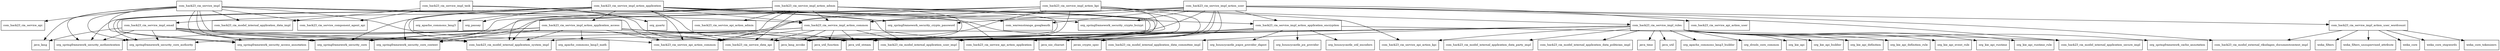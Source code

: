 digraph service_impl_2018_5_9_SNAPSHOT_package_dependencies {
  node [shape = box, fontsize=10.0];
  com_hack23_cia_service_impl -> com_hack23_cia_model_internal_application_data_committee_impl;
  com_hack23_cia_service_impl -> com_hack23_cia_model_internal_application_data_impl;
  com_hack23_cia_service_impl -> com_hack23_cia_model_internal_application_system_impl;
  com_hack23_cia_service_impl -> com_hack23_cia_service_api;
  com_hack23_cia_service_impl -> com_hack23_cia_service_api_action_common;
  com_hack23_cia_service_impl -> com_hack23_cia_service_component_agent_api;
  com_hack23_cia_service_impl -> com_hack23_cia_service_data_api;
  com_hack23_cia_service_impl -> com_hack23_cia_service_impl_action_common;
  com_hack23_cia_service_impl -> java_lang;
  com_hack23_cia_service_impl -> org_springframework_security_access_annotation;
  com_hack23_cia_service_impl -> org_springframework_security_authentication;
  com_hack23_cia_service_impl -> org_springframework_security_core;
  com_hack23_cia_service_impl -> org_springframework_security_core_authority;
  com_hack23_cia_service_impl -> org_springframework_security_core_context;
  com_hack23_cia_service_impl_action_admin -> com_hack23_cia_model_internal_application_system_impl;
  com_hack23_cia_service_impl_action_admin -> com_hack23_cia_model_internal_application_user_impl;
  com_hack23_cia_service_impl_action_admin -> com_hack23_cia_service_api_action_admin;
  com_hack23_cia_service_impl_action_admin -> com_hack23_cia_service_api_action_application;
  com_hack23_cia_service_impl_action_admin -> com_hack23_cia_service_api_action_common;
  com_hack23_cia_service_impl_action_admin -> com_hack23_cia_service_data_api;
  com_hack23_cia_service_impl_action_admin -> com_hack23_cia_service_impl_action_common;
  com_hack23_cia_service_impl_action_admin -> com_hack23_cia_service_impl_email;
  com_hack23_cia_service_impl_action_admin -> java_lang_invoke;
  com_hack23_cia_service_impl_action_admin -> java_util_function;
  com_hack23_cia_service_impl_action_admin -> java_util_stream;
  com_hack23_cia_service_impl_action_admin -> org_springframework_security_access_annotation;
  com_hack23_cia_service_impl_action_application -> com_hack23_cia_model_internal_application_system_impl;
  com_hack23_cia_service_impl_action_application -> com_hack23_cia_model_internal_application_user_impl;
  com_hack23_cia_service_impl_action_application -> com_hack23_cia_service_api_action_application;
  com_hack23_cia_service_impl_action_application -> com_hack23_cia_service_api_action_common;
  com_hack23_cia_service_impl_action_application -> com_hack23_cia_service_data_api;
  com_hack23_cia_service_impl_action_application -> com_hack23_cia_service_impl_action_application_access;
  com_hack23_cia_service_impl_action_application -> com_hack23_cia_service_impl_action_application_encryption;
  com_hack23_cia_service_impl_action_application -> com_hack23_cia_service_impl_action_common;
  com_hack23_cia_service_impl_action_application -> com_warrenstrange_googleauth;
  com_hack23_cia_service_impl_action_application -> org_apache_commons_lang3;
  com_hack23_cia_service_impl_action_application -> org_passay;
  com_hack23_cia_service_impl_action_application -> org_springframework_security_access_annotation;
  com_hack23_cia_service_impl_action_application -> org_springframework_security_authentication;
  com_hack23_cia_service_impl_action_application -> org_springframework_security_core;
  com_hack23_cia_service_impl_action_application -> org_springframework_security_core_authority;
  com_hack23_cia_service_impl_action_application -> org_springframework_security_core_context;
  com_hack23_cia_service_impl_action_application -> org_springframework_security_crypto_bcrypt;
  com_hack23_cia_service_impl_action_application -> org_springframework_security_crypto_password;
  com_hack23_cia_service_impl_action_application_access -> com_hack23_cia_model_internal_application_system_impl;
  com_hack23_cia_service_impl_action_application_access -> com_hack23_cia_model_internal_application_user_impl;
  com_hack23_cia_service_impl_action_application_access -> com_hack23_cia_service_api_action_common;
  com_hack23_cia_service_impl_action_application_access -> com_hack23_cia_service_data_api;
  com_hack23_cia_service_impl_action_application_access -> java_lang_invoke;
  com_hack23_cia_service_impl_action_application_access -> java_util_function;
  com_hack23_cia_service_impl_action_application_access -> java_util_stream;
  com_hack23_cia_service_impl_action_application_access -> org_apache_commons_lang3_math;
  com_hack23_cia_service_impl_action_application_access -> org_springframework_security_authentication;
  com_hack23_cia_service_impl_action_application_access -> org_springframework_security_core;
  com_hack23_cia_service_impl_action_application_access -> org_springframework_security_core_authority;
  com_hack23_cia_service_impl_action_application_access -> org_springframework_security_core_context;
  com_hack23_cia_service_impl_action_application_encryption -> com_hack23_cia_model_internal_application_secure_impl;
  com_hack23_cia_service_impl_action_application_encryption -> com_hack23_cia_model_internal_application_user_impl;
  com_hack23_cia_service_impl_action_application_encryption -> com_hack23_cia_service_data_api;
  com_hack23_cia_service_impl_action_application_encryption -> java_nio_charset;
  com_hack23_cia_service_impl_action_application_encryption -> javax_crypto_spec;
  com_hack23_cia_service_impl_action_application_encryption -> org_bouncycastle_jcajce_provider_digest;
  com_hack23_cia_service_impl_action_application_encryption -> org_bouncycastle_jce_provider;
  com_hack23_cia_service_impl_action_application_encryption -> org_bouncycastle_util_encoders;
  com_hack23_cia_service_impl_action_common -> com_hack23_cia_model_internal_application_user_impl;
  com_hack23_cia_service_impl_action_common -> com_hack23_cia_service_api_action_application;
  com_hack23_cia_service_impl_action_common -> com_hack23_cia_service_api_action_common;
  com_hack23_cia_service_impl_action_common -> com_hack23_cia_service_data_api;
  com_hack23_cia_service_impl_action_common -> java_lang_invoke;
  com_hack23_cia_service_impl_action_common -> java_util_function;
  com_hack23_cia_service_impl_action_common -> java_util_stream;
  com_hack23_cia_service_impl_action_common -> org_springframework_security_core;
  com_hack23_cia_service_impl_action_common -> org_springframework_security_core_context;
  com_hack23_cia_service_impl_action_kpi -> com_hack23_cia_model_internal_application_system_impl;
  com_hack23_cia_service_impl_action_kpi -> com_hack23_cia_model_internal_application_user_impl;
  com_hack23_cia_service_impl_action_kpi -> com_hack23_cia_service_api_action_application;
  com_hack23_cia_service_impl_action_kpi -> com_hack23_cia_service_api_action_common;
  com_hack23_cia_service_impl_action_kpi -> com_hack23_cia_service_api_action_kpi;
  com_hack23_cia_service_impl_action_kpi -> com_hack23_cia_service_impl_action_common;
  com_hack23_cia_service_impl_action_kpi -> com_hack23_cia_service_impl_rules;
  com_hack23_cia_service_impl_action_kpi -> java_lang_invoke;
  com_hack23_cia_service_impl_action_kpi -> java_util_function;
  com_hack23_cia_service_impl_action_kpi -> java_util_stream;
  com_hack23_cia_service_impl_action_kpi -> org_springframework_security_access_annotation;
  com_hack23_cia_service_impl_action_user -> com_hack23_cia_model_external_riksdagen_documentcontent_impl;
  com_hack23_cia_service_impl_action_user -> com_hack23_cia_model_internal_application_secure_impl;
  com_hack23_cia_service_impl_action_user -> com_hack23_cia_model_internal_application_system_impl;
  com_hack23_cia_service_impl_action_user -> com_hack23_cia_model_internal_application_user_impl;
  com_hack23_cia_service_impl_action_user -> com_hack23_cia_service_api_action_application;
  com_hack23_cia_service_impl_action_user -> com_hack23_cia_service_api_action_common;
  com_hack23_cia_service_impl_action_user -> com_hack23_cia_service_api_action_user;
  com_hack23_cia_service_impl_action_user -> com_hack23_cia_service_data_api;
  com_hack23_cia_service_impl_action_user -> com_hack23_cia_service_impl_action_application_encryption;
  com_hack23_cia_service_impl_action_user -> com_hack23_cia_service_impl_action_common;
  com_hack23_cia_service_impl_action_user -> com_hack23_cia_service_impl_action_user_wordcount;
  com_hack23_cia_service_impl_action_user -> com_warrenstrange_googleauth;
  com_hack23_cia_service_impl_action_user -> org_springframework_security_access_annotation;
  com_hack23_cia_service_impl_action_user -> org_springframework_security_crypto_bcrypt;
  com_hack23_cia_service_impl_action_user -> org_springframework_security_crypto_password;
  com_hack23_cia_service_impl_action_user_wordcount -> com_hack23_cia_model_external_riksdagen_documentcontent_impl;
  com_hack23_cia_service_impl_action_user_wordcount -> weka_core;
  com_hack23_cia_service_impl_action_user_wordcount -> weka_core_stopwords;
  com_hack23_cia_service_impl_action_user_wordcount -> weka_core_tokenizers;
  com_hack23_cia_service_impl_action_user_wordcount -> weka_filters;
  com_hack23_cia_service_impl_action_user_wordcount -> weka_filters_unsupervised_attribute;
  com_hack23_cia_service_impl_email -> com_hack23_cia_model_internal_application_system_impl;
  com_hack23_cia_service_impl_email -> com_hack23_cia_service_data_api;
  com_hack23_cia_service_impl_email -> java_lang;
  com_hack23_cia_service_impl_email -> org_springframework_security_access_annotation;
  com_hack23_cia_service_impl_email -> org_springframework_security_authentication;
  com_hack23_cia_service_impl_email -> org_springframework_security_core;
  com_hack23_cia_service_impl_email -> org_springframework_security_core_authority;
  com_hack23_cia_service_impl_email -> org_springframework_security_core_context;
  com_hack23_cia_service_impl_rules -> com_hack23_cia_model_internal_application_data_committee_impl;
  com_hack23_cia_service_impl_rules -> com_hack23_cia_model_internal_application_data_party_impl;
  com_hack23_cia_service_impl_rules -> com_hack23_cia_model_internal_application_data_politician_impl;
  com_hack23_cia_service_impl_rules -> com_hack23_cia_service_api_action_kpi;
  com_hack23_cia_service_impl_rules -> com_hack23_cia_service_data_api;
  com_hack23_cia_service_impl_rules -> java_lang_invoke;
  com_hack23_cia_service_impl_rules -> java_time;
  com_hack23_cia_service_impl_rules -> java_util;
  com_hack23_cia_service_impl_rules -> java_util_function;
  com_hack23_cia_service_impl_rules -> java_util_stream;
  com_hack23_cia_service_impl_rules -> org_apache_commons_lang3_builder;
  com_hack23_cia_service_impl_rules -> org_drools_core_common;
  com_hack23_cia_service_impl_rules -> org_kie_api;
  com_hack23_cia_service_impl_rules -> org_kie_api_builder;
  com_hack23_cia_service_impl_rules -> org_kie_api_definition;
  com_hack23_cia_service_impl_rules -> org_kie_api_definition_rule;
  com_hack23_cia_service_impl_rules -> org_kie_api_event_rule;
  com_hack23_cia_service_impl_rules -> org_kie_api_runtime;
  com_hack23_cia_service_impl_rules -> org_kie_api_runtime_rule;
  com_hack23_cia_service_impl_rules -> org_springframework_cache_annotation;
  com_hack23_cia_service_impl_task -> com_hack23_cia_model_internal_application_data_impl;
  com_hack23_cia_service_impl_task -> com_hack23_cia_service_component_agent_api;
  com_hack23_cia_service_impl_task -> com_hack23_cia_service_data_api;
  com_hack23_cia_service_impl_task -> org_quartz;
}
